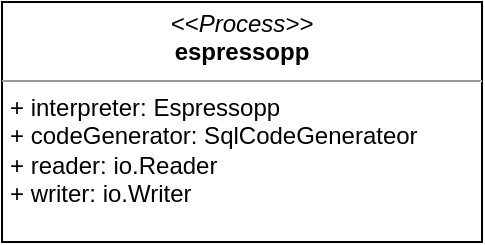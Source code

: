 <mxfile version="12.7.4" type="device"><diagram name="Page-1" id="e7e014a7-5840-1c2e-5031-d8a46d1fe8dd"><mxGraphModel dx="1426" dy="652" grid="1" gridSize="10" guides="1" tooltips="1" connect="1" arrows="1" fold="1" page="1" pageScale="1" pageWidth="1169" pageHeight="826" background="#ffffff" math="0" shadow="0"><root><mxCell id="0"/><mxCell id="1" parent="0"/><mxCell id="24qvP6oQk4bcag91A6Jl-41" value="&lt;p style=&quot;margin: 0px ; margin-top: 4px ; text-align: center&quot;&gt;&lt;i&gt;&amp;lt;&amp;lt;Process&amp;gt;&amp;gt;&lt;/i&gt;&lt;br&gt;&lt;b&gt;espressopp&lt;/b&gt;&lt;/p&gt;&lt;hr size=&quot;1&quot;&gt;&lt;p style=&quot;margin: 0px ; margin-left: 4px&quot;&gt;+ interpreter: Espressopp&lt;br&gt;+ codeGenerator: SqlCodeGenerateor&lt;/p&gt;&lt;p style=&quot;margin: 0px ; margin-left: 4px&quot;&gt;+ reader: io.Reader&lt;/p&gt;&lt;p style=&quot;margin: 0px ; margin-left: 4px&quot;&gt;+ writer: io.Writer&lt;/p&gt;&lt;p style=&quot;margin: 0px ; margin-left: 4px&quot;&gt;&lt;br&gt;&lt;/p&gt;" style="verticalAlign=top;align=left;overflow=fill;fontSize=12;fontFamily=Helvetica;html=1;" vertex="1" parent="1"><mxGeometry x="40" y="40" width="240" height="120" as="geometry"/></mxCell></root></mxGraphModel></diagram></mxfile>